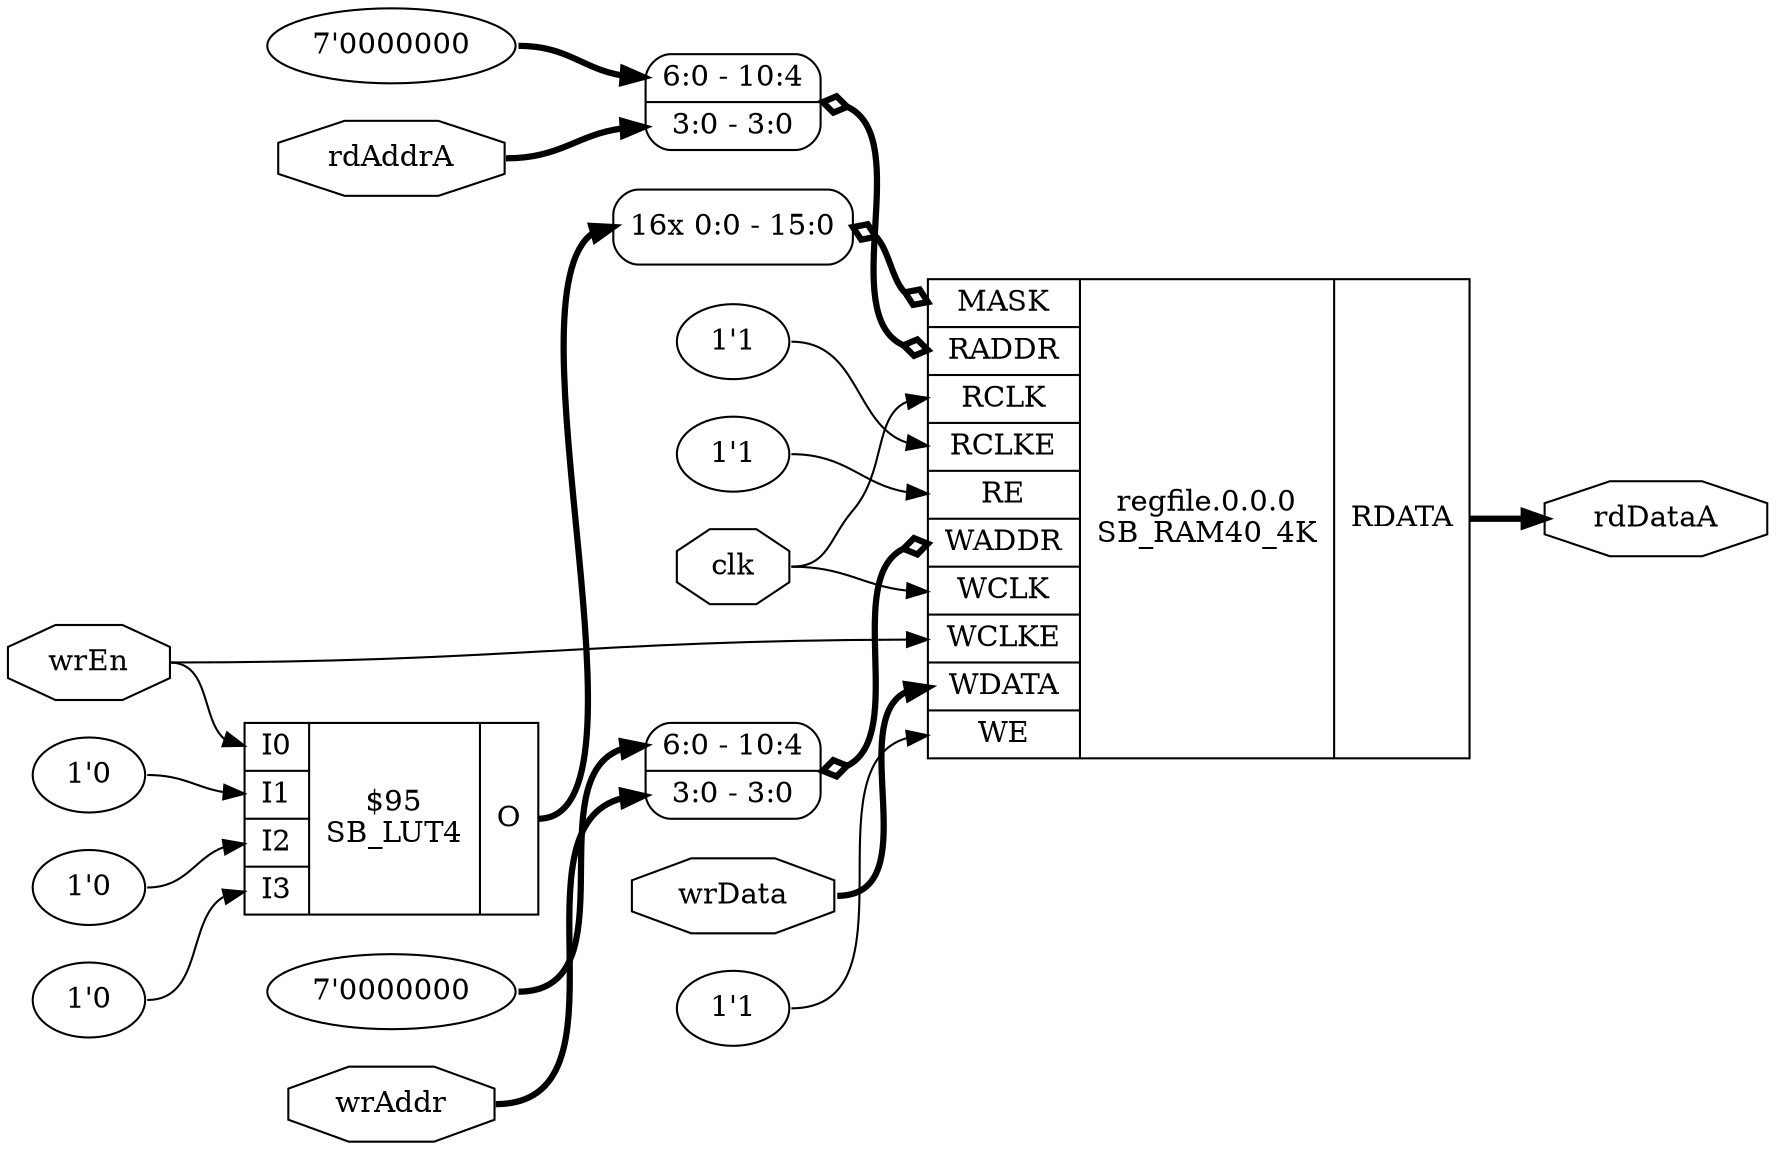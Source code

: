 digraph "RegisterFile" {
rankdir="LR";
remincross=true;
n3 [ shape=octagon, label="clk", color="black", fontcolor="black" ];
n4 [ shape=octagon, label="rdAddrA", color="black", fontcolor="black" ];
n5 [ shape=octagon, label="rdDataA", color="black", fontcolor="black" ];
n6 [ shape=octagon, label="wrAddr", color="black", fontcolor="black" ];
n7 [ shape=octagon, label="wrData", color="black", fontcolor="black" ];
n8 [ shape=octagon, label="wrEn", color="black", fontcolor="black" ];
v0 [ label="1'0" ];
v1 [ label="1'0" ];
v2 [ label="1'0" ];
c14 [ shape=record, label="{{<p9> I0|<p10> I1|<p11> I2|<p12> I3}|$95\nSB_LUT4|{<p13> O}}" ];
v5 [ label="7'0000000" ];
v6 [ label="1'1" ];
v7 [ label="1'1" ];
v9 [ label="7'0000000" ];
v10 [ label="1'1" ];
c26 [ shape=record, label="{{<p15> MASK|<p16> RADDR|<p17> RCLK|<p18> RCLKE|<p19> RE|<p20> WADDR|<p21> WCLK|<p22> WCLKE|<p23> WDATA|<p24> WE}|regfile.0.0.0\nSB_RAM40_4K|{<p25> RDATA}}" ];
x3 [ shape=record, style=rounded, label="<s15> 16x 0:0 - 15:0 " ];
x3:e -> c26:p15:w [arrowhead=odiamond, arrowtail=odiamond, dir=both, color="black", style="setlinewidth(3)", label=""];
x4 [ shape=record, style=rounded, label="<s1> 6:0 - 10:4 |<s0> 3:0 - 3:0 " ];
x4:e -> c26:p16:w [arrowhead=odiamond, arrowtail=odiamond, dir=both, color="black", style="setlinewidth(3)", label=""];
x8 [ shape=record, style=rounded, label="<s1> 6:0 - 10:4 |<s0> 3:0 - 3:0 " ];
x8:e -> c26:p20:w [arrowhead=odiamond, arrowtail=odiamond, dir=both, color="black", style="setlinewidth(3)", label=""];
c14:p13:e -> x3:s15:w [color="black", style="setlinewidth(3)", label=""];
n3:e -> c26:p17:w [color="black", label=""];
n3:e -> c26:p21:w [color="black", label=""];
n4:e -> x4:s0:w [color="black", style="setlinewidth(3)", label=""];
c26:p25:e -> n5:w [color="black", style="setlinewidth(3)", label=""];
n6:e -> x8:s0:w [color="black", style="setlinewidth(3)", label=""];
n7:e -> c26:p23:w [color="black", style="setlinewidth(3)", label=""];
n8:e -> c14:p9:w [color="black", label=""];
n8:e -> c26:p22:w [color="black", label=""];
v0:e -> c14:p10:w [color="black", label=""];
v1:e -> c14:p11:w [color="black", label=""];
v10:e -> c26:p24:w [color="black", label=""];
v2:e -> c14:p12:w [color="black", label=""];
v5:e -> x4:s1:w [color="black", style="setlinewidth(3)", label=""];
v6:e -> c26:p18:w [color="black", label=""];
v7:e -> c26:p19:w [color="black", label=""];
v9:e -> x8:s1:w [color="black", style="setlinewidth(3)", label=""];
}
